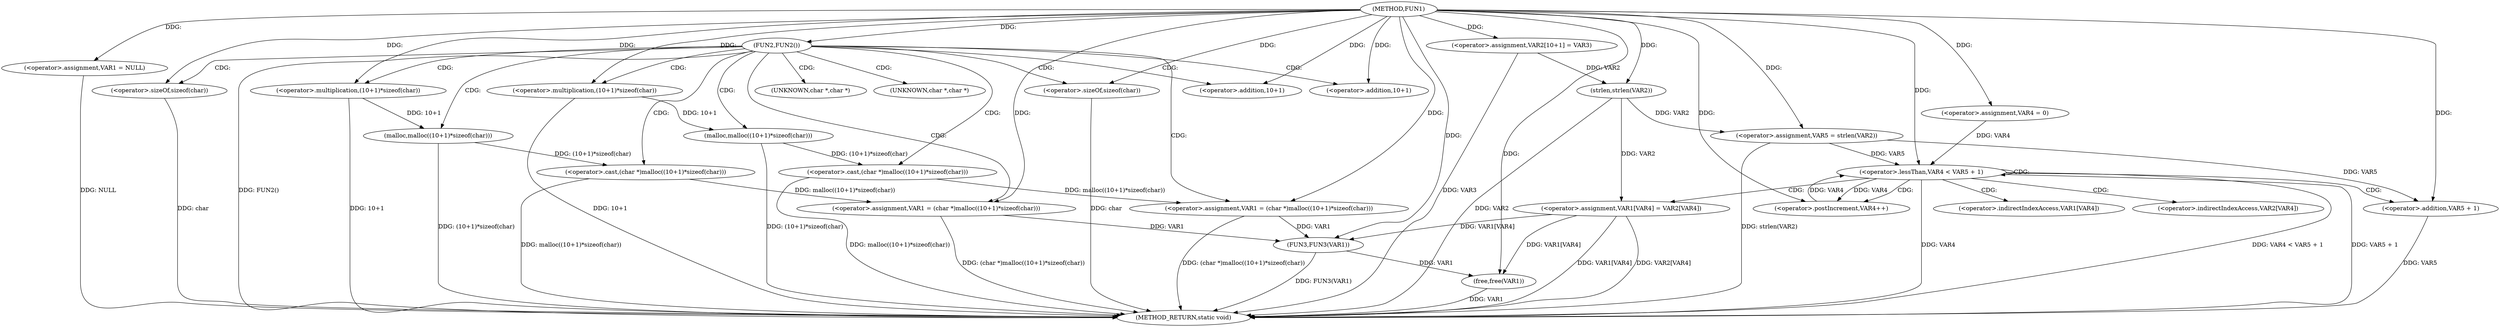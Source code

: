 digraph FUN1 {  
"1000100" [label = "(METHOD,FUN1)" ]
"1000167" [label = "(METHOD_RETURN,static void)" ]
"1000103" [label = "(<operator>.assignment,VAR1 = NULL)" ]
"1000107" [label = "(FUN2,FUN2())" ]
"1000109" [label = "(<operator>.assignment,VAR1 = (char *)malloc((10+1)*sizeof(char)))" ]
"1000111" [label = "(<operator>.cast,(char *)malloc((10+1)*sizeof(char)))" ]
"1000113" [label = "(malloc,malloc((10+1)*sizeof(char)))" ]
"1000114" [label = "(<operator>.multiplication,(10+1)*sizeof(char))" ]
"1000115" [label = "(<operator>.addition,10+1)" ]
"1000118" [label = "(<operator>.sizeOf,sizeof(char))" ]
"1000122" [label = "(<operator>.assignment,VAR1 = (char *)malloc((10+1)*sizeof(char)))" ]
"1000124" [label = "(<operator>.cast,(char *)malloc((10+1)*sizeof(char)))" ]
"1000126" [label = "(malloc,malloc((10+1)*sizeof(char)))" ]
"1000127" [label = "(<operator>.multiplication,(10+1)*sizeof(char))" ]
"1000128" [label = "(<operator>.addition,10+1)" ]
"1000131" [label = "(<operator>.sizeOf,sizeof(char))" ]
"1000135" [label = "(<operator>.assignment,VAR2[10+1] = VAR3)" ]
"1000140" [label = "(<operator>.assignment,VAR5 = strlen(VAR2))" ]
"1000142" [label = "(strlen,strlen(VAR2))" ]
"1000145" [label = "(<operator>.assignment,VAR4 = 0)" ]
"1000148" [label = "(<operator>.lessThan,VAR4 < VAR5 + 1)" ]
"1000150" [label = "(<operator>.addition,VAR5 + 1)" ]
"1000153" [label = "(<operator>.postIncrement,VAR4++)" ]
"1000156" [label = "(<operator>.assignment,VAR1[VAR4] = VAR2[VAR4])" ]
"1000163" [label = "(FUN3,FUN3(VAR1))" ]
"1000165" [label = "(free,free(VAR1))" ]
"1000112" [label = "(UNKNOWN,char *,char *)" ]
"1000125" [label = "(UNKNOWN,char *,char *)" ]
"1000157" [label = "(<operator>.indirectIndexAccess,VAR1[VAR4])" ]
"1000160" [label = "(<operator>.indirectIndexAccess,VAR2[VAR4])" ]
  "1000124" -> "1000167"  [ label = "DDG: malloc((10+1)*sizeof(char))"] 
  "1000140" -> "1000167"  [ label = "DDG: strlen(VAR2)"] 
  "1000156" -> "1000167"  [ label = "DDG: VAR1[VAR4]"] 
  "1000103" -> "1000167"  [ label = "DDG: NULL"] 
  "1000131" -> "1000167"  [ label = "DDG: char"] 
  "1000114" -> "1000167"  [ label = "DDG: 10+1"] 
  "1000148" -> "1000167"  [ label = "DDG: VAR5 + 1"] 
  "1000118" -> "1000167"  [ label = "DDG: char"] 
  "1000163" -> "1000167"  [ label = "DDG: FUN3(VAR1)"] 
  "1000109" -> "1000167"  [ label = "DDG: (char *)malloc((10+1)*sizeof(char))"] 
  "1000107" -> "1000167"  [ label = "DDG: FUN2()"] 
  "1000150" -> "1000167"  [ label = "DDG: VAR5"] 
  "1000113" -> "1000167"  [ label = "DDG: (10+1)*sizeof(char)"] 
  "1000156" -> "1000167"  [ label = "DDG: VAR2[VAR4]"] 
  "1000165" -> "1000167"  [ label = "DDG: VAR1"] 
  "1000148" -> "1000167"  [ label = "DDG: VAR4"] 
  "1000148" -> "1000167"  [ label = "DDG: VAR4 < VAR5 + 1"] 
  "1000126" -> "1000167"  [ label = "DDG: (10+1)*sizeof(char)"] 
  "1000111" -> "1000167"  [ label = "DDG: malloc((10+1)*sizeof(char))"] 
  "1000142" -> "1000167"  [ label = "DDG: VAR2"] 
  "1000127" -> "1000167"  [ label = "DDG: 10+1"] 
  "1000135" -> "1000167"  [ label = "DDG: VAR3"] 
  "1000122" -> "1000167"  [ label = "DDG: (char *)malloc((10+1)*sizeof(char))"] 
  "1000100" -> "1000103"  [ label = "DDG: "] 
  "1000100" -> "1000107"  [ label = "DDG: "] 
  "1000111" -> "1000109"  [ label = "DDG: malloc((10+1)*sizeof(char))"] 
  "1000100" -> "1000109"  [ label = "DDG: "] 
  "1000113" -> "1000111"  [ label = "DDG: (10+1)*sizeof(char)"] 
  "1000114" -> "1000113"  [ label = "DDG: 10+1"] 
  "1000100" -> "1000114"  [ label = "DDG: "] 
  "1000100" -> "1000115"  [ label = "DDG: "] 
  "1000100" -> "1000118"  [ label = "DDG: "] 
  "1000124" -> "1000122"  [ label = "DDG: malloc((10+1)*sizeof(char))"] 
  "1000100" -> "1000122"  [ label = "DDG: "] 
  "1000126" -> "1000124"  [ label = "DDG: (10+1)*sizeof(char)"] 
  "1000127" -> "1000126"  [ label = "DDG: 10+1"] 
  "1000100" -> "1000127"  [ label = "DDG: "] 
  "1000100" -> "1000128"  [ label = "DDG: "] 
  "1000100" -> "1000131"  [ label = "DDG: "] 
  "1000100" -> "1000135"  [ label = "DDG: "] 
  "1000142" -> "1000140"  [ label = "DDG: VAR2"] 
  "1000100" -> "1000140"  [ label = "DDG: "] 
  "1000135" -> "1000142"  [ label = "DDG: VAR2"] 
  "1000100" -> "1000142"  [ label = "DDG: "] 
  "1000100" -> "1000145"  [ label = "DDG: "] 
  "1000153" -> "1000148"  [ label = "DDG: VAR4"] 
  "1000145" -> "1000148"  [ label = "DDG: VAR4"] 
  "1000100" -> "1000148"  [ label = "DDG: "] 
  "1000140" -> "1000148"  [ label = "DDG: VAR5"] 
  "1000140" -> "1000150"  [ label = "DDG: VAR5"] 
  "1000100" -> "1000150"  [ label = "DDG: "] 
  "1000148" -> "1000153"  [ label = "DDG: VAR4"] 
  "1000100" -> "1000153"  [ label = "DDG: "] 
  "1000142" -> "1000156"  [ label = "DDG: VAR2"] 
  "1000156" -> "1000163"  [ label = "DDG: VAR1[VAR4]"] 
  "1000122" -> "1000163"  [ label = "DDG: VAR1"] 
  "1000109" -> "1000163"  [ label = "DDG: VAR1"] 
  "1000100" -> "1000163"  [ label = "DDG: "] 
  "1000163" -> "1000165"  [ label = "DDG: VAR1"] 
  "1000156" -> "1000165"  [ label = "DDG: VAR1[VAR4]"] 
  "1000100" -> "1000165"  [ label = "DDG: "] 
  "1000107" -> "1000112"  [ label = "CDG: "] 
  "1000107" -> "1000125"  [ label = "CDG: "] 
  "1000107" -> "1000131"  [ label = "CDG: "] 
  "1000107" -> "1000113"  [ label = "CDG: "] 
  "1000107" -> "1000127"  [ label = "CDG: "] 
  "1000107" -> "1000111"  [ label = "CDG: "] 
  "1000107" -> "1000126"  [ label = "CDG: "] 
  "1000107" -> "1000109"  [ label = "CDG: "] 
  "1000107" -> "1000128"  [ label = "CDG: "] 
  "1000107" -> "1000124"  [ label = "CDG: "] 
  "1000107" -> "1000114"  [ label = "CDG: "] 
  "1000107" -> "1000115"  [ label = "CDG: "] 
  "1000107" -> "1000118"  [ label = "CDG: "] 
  "1000107" -> "1000122"  [ label = "CDG: "] 
  "1000148" -> "1000153"  [ label = "CDG: "] 
  "1000148" -> "1000156"  [ label = "CDG: "] 
  "1000148" -> "1000160"  [ label = "CDG: "] 
  "1000148" -> "1000150"  [ label = "CDG: "] 
  "1000148" -> "1000148"  [ label = "CDG: "] 
  "1000148" -> "1000157"  [ label = "CDG: "] 
}
